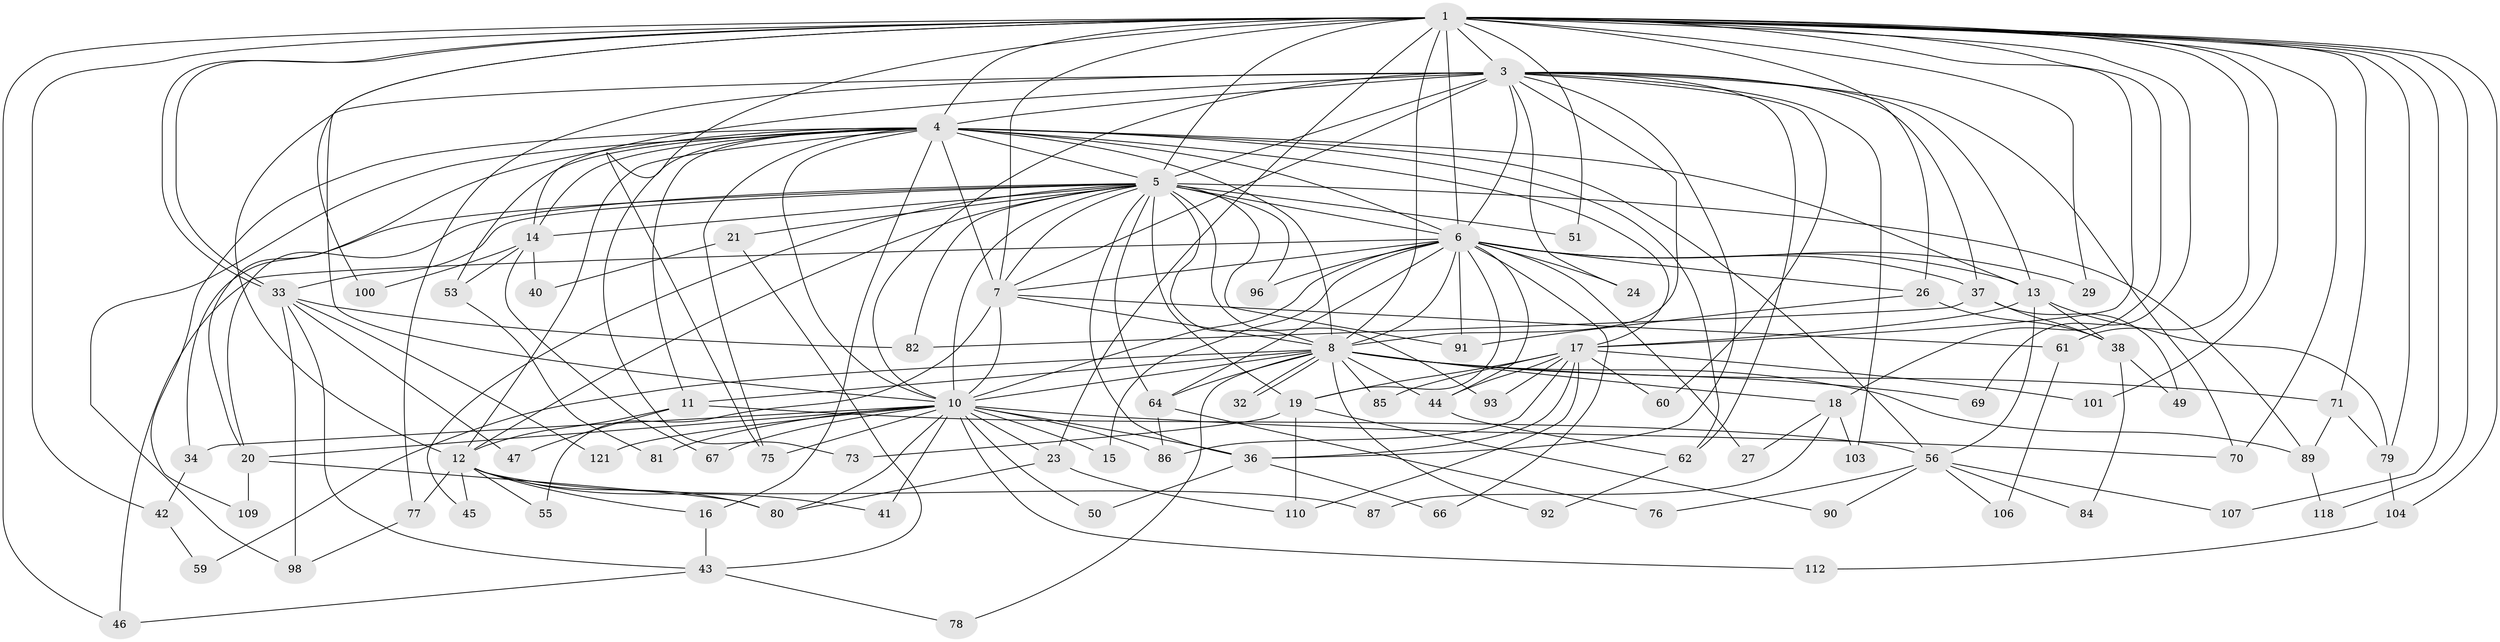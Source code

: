 // original degree distribution, {22: 0.032520325203252036, 20: 0.016260162601626018, 26: 0.008130081300813009, 12: 0.008130081300813009, 15: 0.008130081300813009, 25: 0.008130081300813009, 5: 0.07317073170731707, 11: 0.008130081300813009, 7: 0.024390243902439025, 2: 0.5121951219512195, 3: 0.1951219512195122, 6: 0.016260162601626018, 4: 0.08130081300813008, 9: 0.008130081300813009}
// Generated by graph-tools (version 1.1) at 2025/41/03/06/25 10:41:41]
// undirected, 85 vertices, 209 edges
graph export_dot {
graph [start="1"]
  node [color=gray90,style=filled];
  1 [super="+2"];
  3 [super="+35"];
  4 [super="+30"];
  5 [super="+9"];
  6 [super="+31"];
  7 [super="+72"];
  8 [super="+22"];
  10 [super="+63"];
  11 [super="+28"];
  12 [super="+111"];
  13 [super="+58"];
  14 [super="+25"];
  15;
  16;
  17 [super="+54"];
  18 [super="+57"];
  19 [super="+74"];
  20 [super="+52"];
  21 [super="+99"];
  23 [super="+117"];
  24;
  26 [super="+48"];
  27;
  29;
  32;
  33 [super="+39"];
  34;
  36 [super="+123"];
  37;
  38;
  40;
  41;
  42;
  43;
  44 [super="+68"];
  45;
  46 [super="+114"];
  47;
  49;
  50;
  51;
  53;
  55;
  56 [super="+65"];
  59;
  60;
  61 [super="+97"];
  62 [super="+88"];
  64 [super="+113"];
  66;
  67;
  69;
  70 [super="+116"];
  71;
  73;
  75 [super="+83"];
  76;
  77;
  78;
  79 [super="+122"];
  80 [super="+95"];
  81;
  82 [super="+94"];
  84;
  85;
  86 [super="+105"];
  87;
  89 [super="+102"];
  90;
  91 [super="+108"];
  92;
  93;
  96;
  98 [super="+119"];
  100;
  101;
  103;
  104 [super="+120"];
  106;
  107;
  109;
  110 [super="+115"];
  112;
  118;
  121;
  1 -- 3 [weight=2];
  1 -- 4 [weight=2];
  1 -- 5 [weight=4];
  1 -- 6 [weight=3];
  1 -- 7 [weight=2];
  1 -- 8 [weight=3];
  1 -- 10 [weight=2];
  1 -- 18 [weight=2];
  1 -- 33;
  1 -- 33;
  1 -- 42;
  1 -- 46;
  1 -- 51;
  1 -- 61 [weight=2];
  1 -- 101;
  1 -- 104 [weight=2];
  1 -- 118;
  1 -- 69;
  1 -- 71;
  1 -- 75;
  1 -- 17;
  1 -- 23;
  1 -- 26;
  1 -- 29;
  1 -- 100;
  1 -- 107;
  1 -- 70;
  1 -- 79;
  3 -- 4 [weight=2];
  3 -- 5 [weight=2];
  3 -- 6;
  3 -- 7;
  3 -- 8;
  3 -- 10;
  3 -- 12;
  3 -- 14;
  3 -- 24;
  3 -- 36;
  3 -- 37;
  3 -- 60;
  3 -- 70;
  3 -- 77;
  3 -- 103;
  3 -- 62;
  3 -- 13;
  4 -- 5 [weight=2];
  4 -- 6;
  4 -- 7;
  4 -- 8;
  4 -- 10;
  4 -- 11;
  4 -- 12;
  4 -- 13;
  4 -- 16;
  4 -- 17;
  4 -- 20;
  4 -- 53;
  4 -- 56;
  4 -- 62;
  4 -- 73;
  4 -- 75;
  4 -- 98;
  4 -- 109;
  4 -- 14;
  5 -- 6 [weight=2];
  5 -- 7 [weight=2];
  5 -- 8 [weight=2];
  5 -- 10 [weight=2];
  5 -- 14;
  5 -- 20;
  5 -- 21 [weight=2];
  5 -- 36;
  5 -- 45;
  5 -- 51;
  5 -- 64;
  5 -- 82;
  5 -- 96;
  5 -- 89;
  5 -- 34;
  5 -- 19;
  5 -- 93;
  5 -- 33;
  5 -- 12;
  5 -- 91;
  6 -- 7;
  6 -- 8;
  6 -- 10;
  6 -- 13;
  6 -- 15;
  6 -- 19;
  6 -- 24;
  6 -- 26;
  6 -- 27;
  6 -- 29;
  6 -- 37;
  6 -- 44;
  6 -- 64;
  6 -- 66;
  6 -- 96;
  6 -- 91;
  6 -- 46;
  7 -- 8;
  7 -- 10 [weight=2];
  7 -- 55;
  7 -- 61;
  8 -- 10;
  8 -- 11;
  8 -- 18;
  8 -- 32;
  8 -- 32;
  8 -- 44;
  8 -- 59;
  8 -- 69;
  8 -- 71;
  8 -- 78;
  8 -- 89;
  8 -- 92;
  8 -- 64;
  8 -- 85;
  10 -- 15;
  10 -- 23;
  10 -- 34;
  10 -- 41;
  10 -- 50;
  10 -- 67;
  10 -- 70;
  10 -- 81;
  10 -- 86;
  10 -- 112;
  10 -- 121;
  10 -- 36;
  10 -- 80;
  10 -- 75;
  10 -- 20;
  11 -- 47;
  11 -- 56;
  11 -- 12;
  12 -- 16;
  12 -- 41;
  12 -- 45;
  12 -- 55;
  12 -- 77;
  12 -- 80;
  12 -- 87;
  13 -- 38;
  13 -- 56;
  13 -- 79;
  13 -- 17;
  14 -- 40;
  14 -- 67;
  14 -- 100;
  14 -- 53;
  16 -- 43;
  17 -- 110;
  17 -- 101;
  17 -- 44;
  17 -- 85;
  17 -- 86;
  17 -- 60;
  17 -- 93;
  17 -- 19;
  17 -- 36;
  18 -- 27;
  18 -- 103;
  18 -- 87;
  19 -- 73;
  19 -- 90;
  19 -- 110;
  20 -- 80;
  20 -- 109;
  21 -- 40;
  21 -- 43;
  23 -- 110;
  23 -- 80;
  26 -- 91;
  26 -- 38;
  33 -- 43;
  33 -- 47;
  33 -- 98;
  33 -- 121;
  33 -- 82;
  34 -- 42;
  36 -- 50;
  36 -- 66;
  37 -- 38;
  37 -- 49;
  37 -- 82;
  38 -- 49;
  38 -- 84;
  42 -- 59;
  43 -- 46;
  43 -- 78;
  44 -- 62;
  53 -- 81;
  56 -- 84;
  56 -- 90;
  56 -- 107;
  56 -- 106;
  56 -- 76;
  61 -- 106;
  62 -- 92;
  64 -- 76;
  64 -- 86;
  71 -- 79;
  71 -- 89;
  77 -- 98;
  79 -- 104;
  89 -- 118;
  104 -- 112;
}
